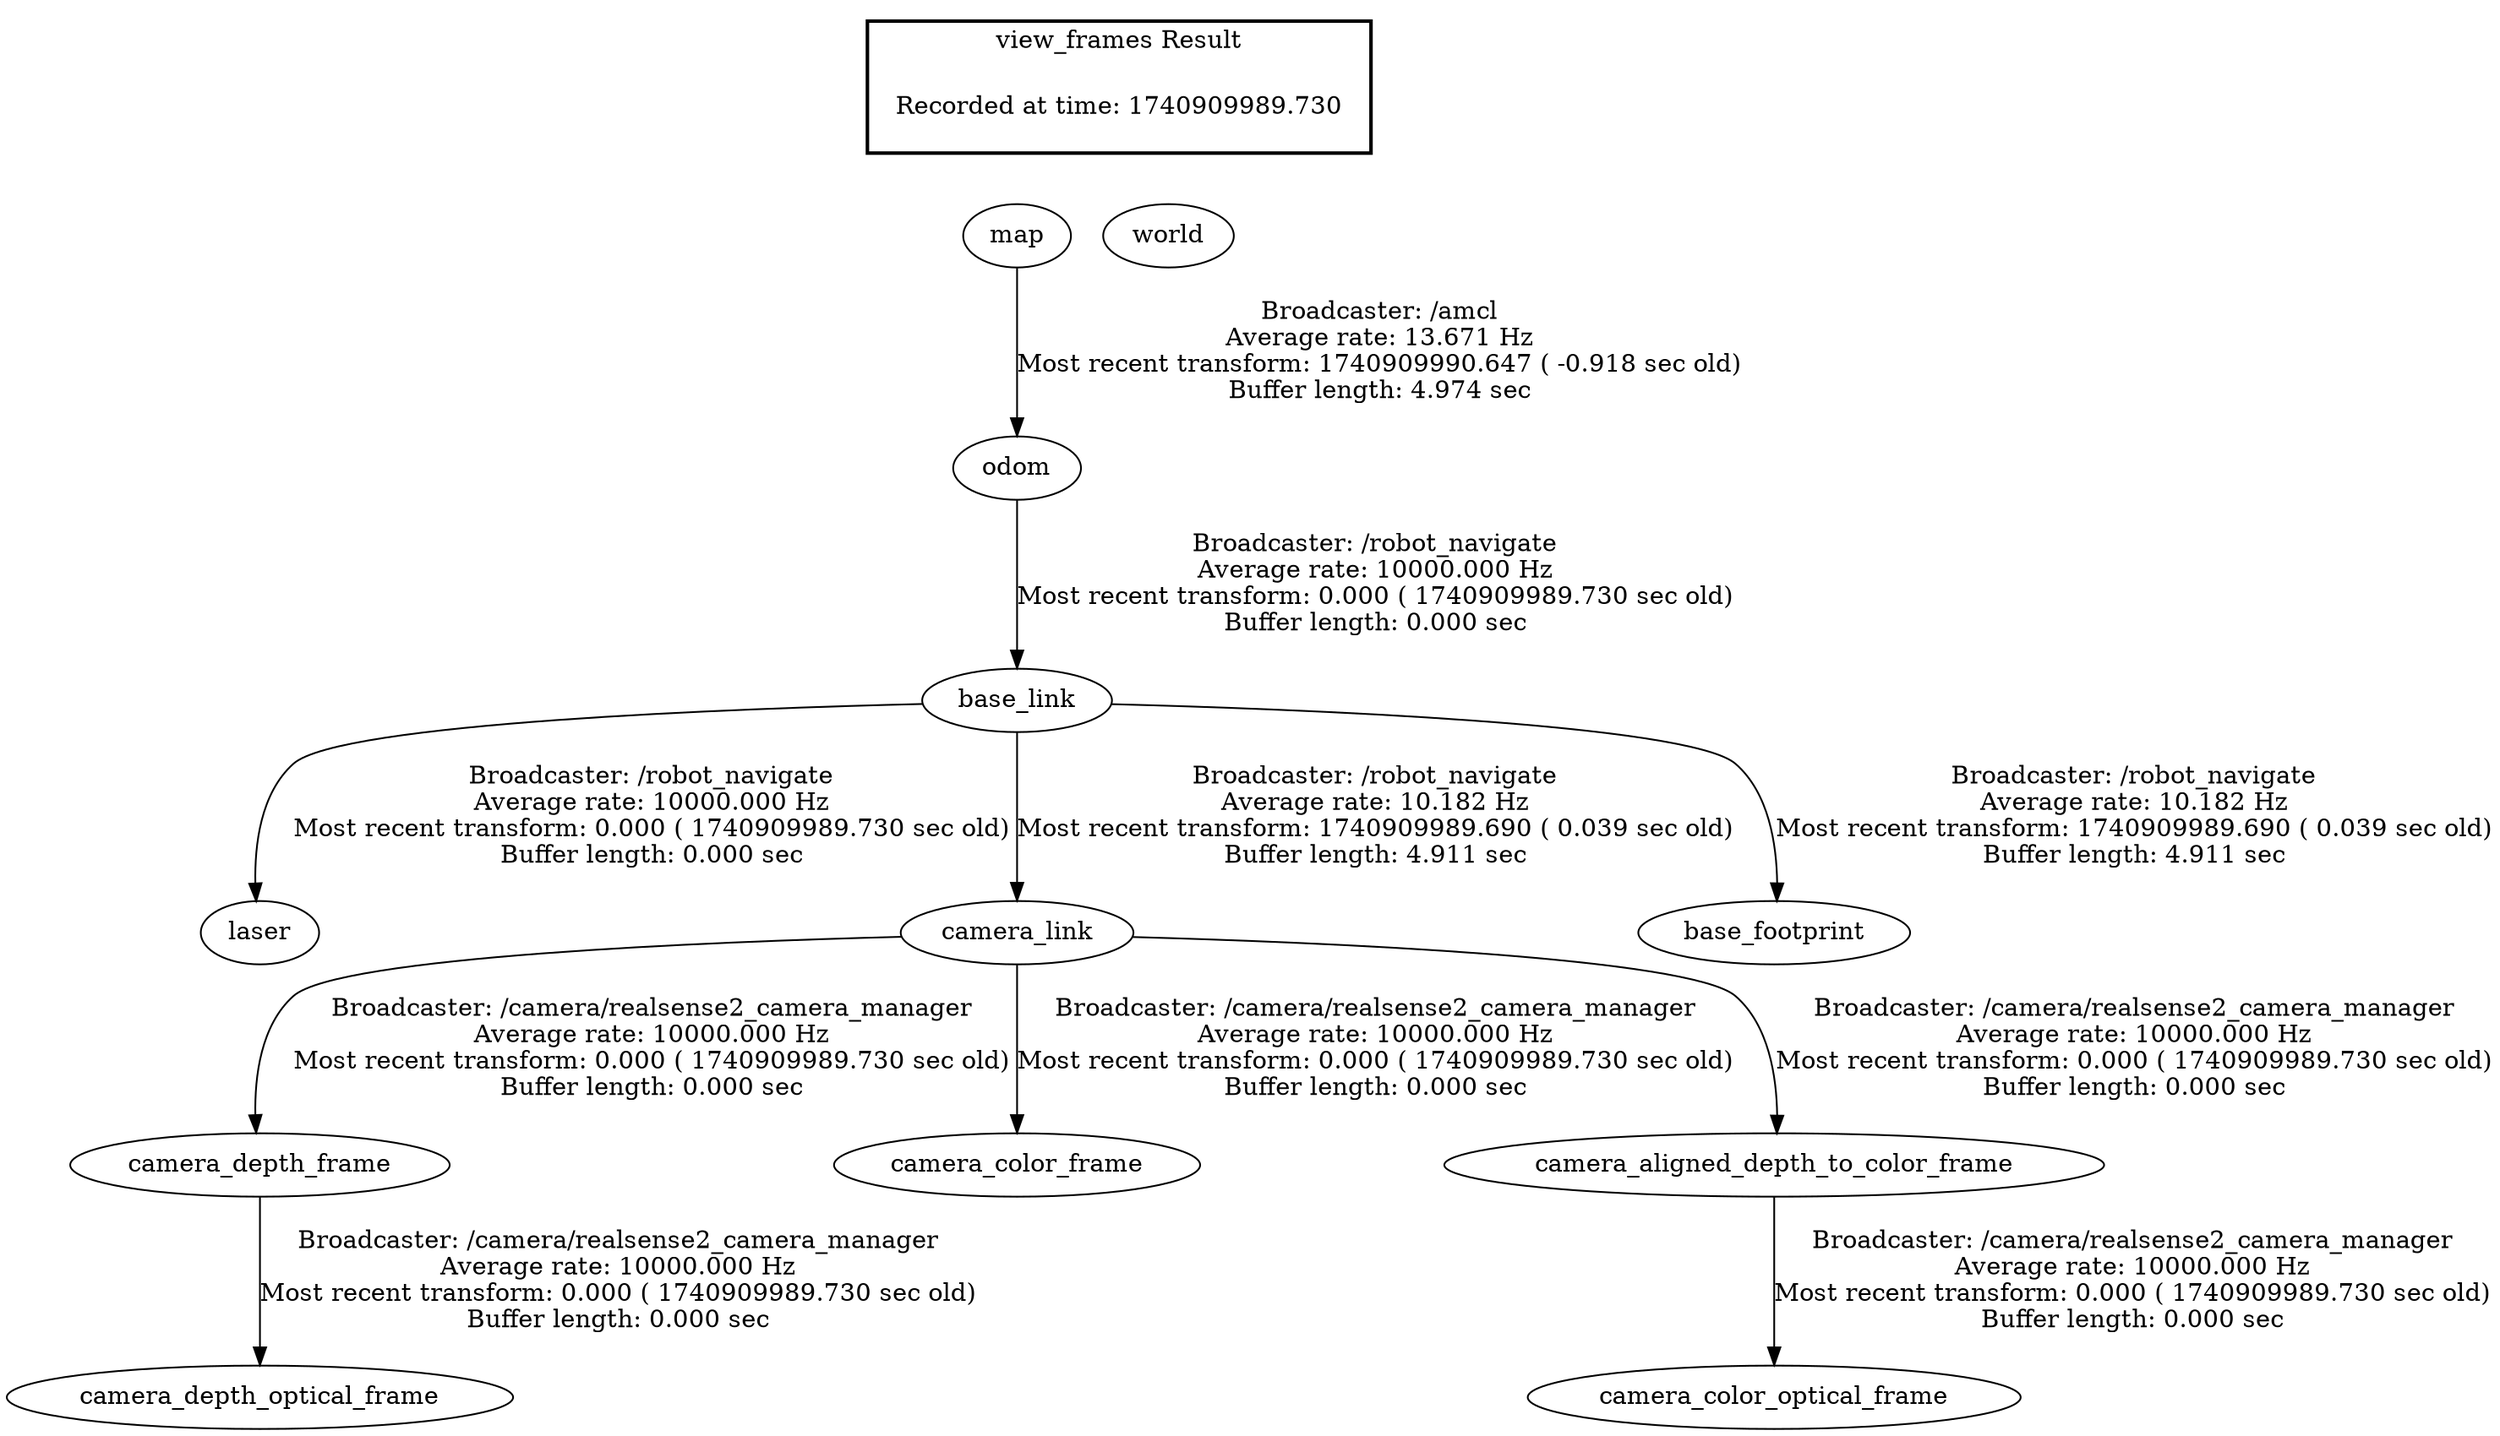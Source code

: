 digraph G {
"odom" -> "base_link"[label="Broadcaster: /robot_navigate\nAverage rate: 10000.000 Hz\nMost recent transform: 0.000 ( 1740909989.730 sec old)\nBuffer length: 0.000 sec\n"];
"base_link" -> "laser"[label="Broadcaster: /robot_navigate\nAverage rate: 10000.000 Hz\nMost recent transform: 0.000 ( 1740909989.730 sec old)\nBuffer length: 0.000 sec\n"];
"camera_link" -> "camera_depth_frame"[label="Broadcaster: /camera/realsense2_camera_manager\nAverage rate: 10000.000 Hz\nMost recent transform: 0.000 ( 1740909989.730 sec old)\nBuffer length: 0.000 sec\n"];
"base_link" -> "camera_link"[label="Broadcaster: /robot_navigate\nAverage rate: 10.182 Hz\nMost recent transform: 1740909989.690 ( 0.039 sec old)\nBuffer length: 4.911 sec\n"];
"camera_depth_frame" -> "camera_depth_optical_frame"[label="Broadcaster: /camera/realsense2_camera_manager\nAverage rate: 10000.000 Hz\nMost recent transform: 0.000 ( 1740909989.730 sec old)\nBuffer length: 0.000 sec\n"];
"camera_link" -> "camera_color_frame"[label="Broadcaster: /camera/realsense2_camera_manager\nAverage rate: 10000.000 Hz\nMost recent transform: 0.000 ( 1740909989.730 sec old)\nBuffer length: 0.000 sec\n"];
"camera_aligned_depth_to_color_frame" -> "camera_color_optical_frame"[label="Broadcaster: /camera/realsense2_camera_manager\nAverage rate: 10000.000 Hz\nMost recent transform: 0.000 ( 1740909989.730 sec old)\nBuffer length: 0.000 sec\n"];
"camera_link" -> "camera_aligned_depth_to_color_frame"[label="Broadcaster: /camera/realsense2_camera_manager\nAverage rate: 10000.000 Hz\nMost recent transform: 0.000 ( 1740909989.730 sec old)\nBuffer length: 0.000 sec\n"];
"map" -> "odom"[label="Broadcaster: /amcl\nAverage rate: 13.671 Hz\nMost recent transform: 1740909990.647 ( -0.918 sec old)\nBuffer length: 4.974 sec\n"];
"base_link" -> "base_footprint"[label="Broadcaster: /robot_navigate\nAverage rate: 10.182 Hz\nMost recent transform: 1740909989.690 ( 0.039 sec old)\nBuffer length: 4.911 sec\n"];
edge [style=invis];
 subgraph cluster_legend { style=bold; color=black; label ="view_frames Result";
"Recorded at time: 1740909989.730"[ shape=plaintext ] ;
 }->"world";
edge [style=invis];
 subgraph cluster_legend { style=bold; color=black; label ="view_frames Result";
"Recorded at time: 1740909989.730"[ shape=plaintext ] ;
 }->"map";
}